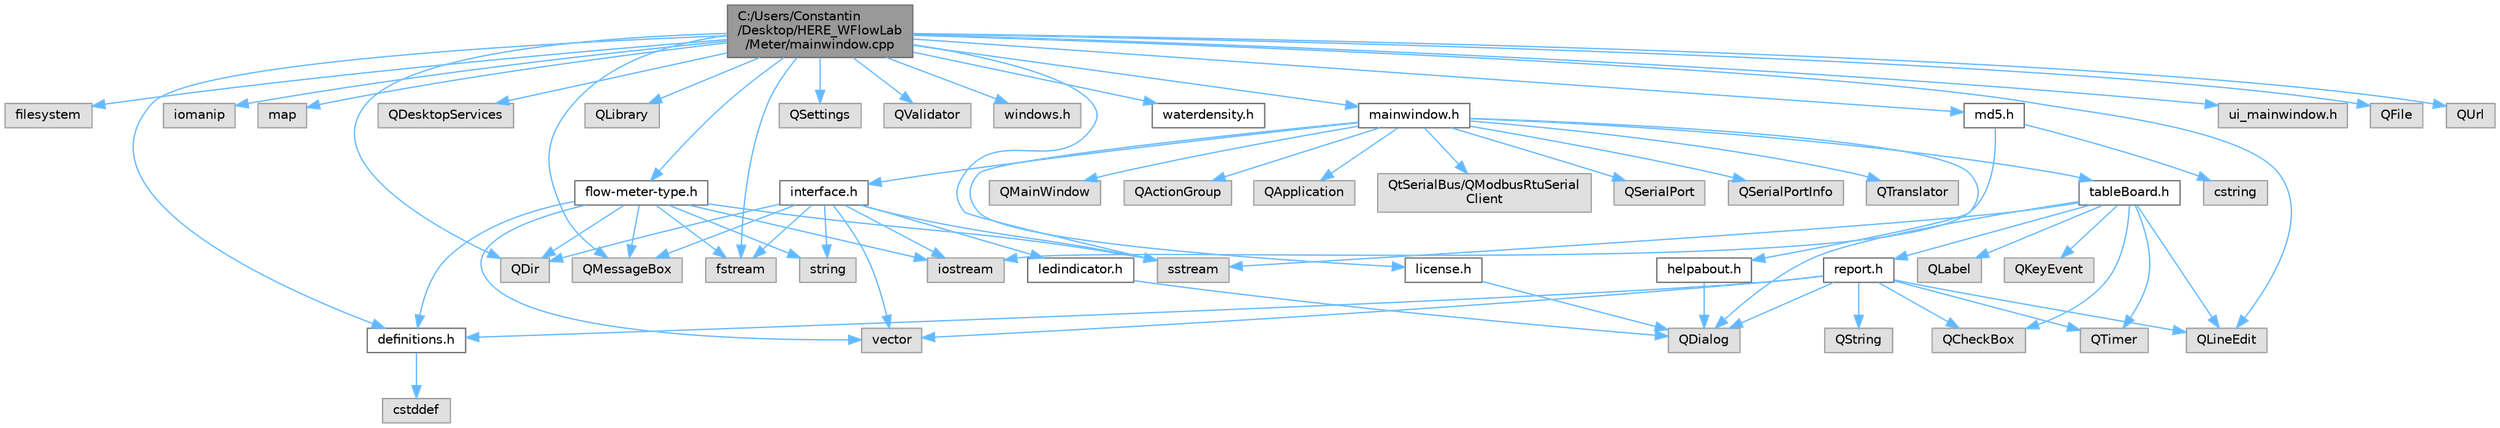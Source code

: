 digraph "C:/Users/Constantin/Desktop/HERE_WFlowLab/Meter/mainwindow.cpp"
{
 // LATEX_PDF_SIZE
  bgcolor="transparent";
  edge [fontname=Helvetica,fontsize=10,labelfontname=Helvetica,labelfontsize=10];
  node [fontname=Helvetica,fontsize=10,shape=box,height=0.2,width=0.4];
  Node1 [id="Node000001",label="C:/Users/Constantin\l/Desktop/HERE_WFlowLab\l/Meter/mainwindow.cpp",height=0.2,width=0.4,color="gray40", fillcolor="grey60", style="filled", fontcolor="black",tooltip="Implementation file for the MainWindow class."];
  Node1 -> Node2 [id="edge70_Node000001_Node000002",color="steelblue1",style="solid",tooltip=" "];
  Node2 [id="Node000002",label="filesystem",height=0.2,width=0.4,color="grey60", fillcolor="#E0E0E0", style="filled",tooltip=" "];
  Node1 -> Node3 [id="edge71_Node000001_Node000003",color="steelblue1",style="solid",tooltip=" "];
  Node3 [id="Node000003",label="fstream",height=0.2,width=0.4,color="grey60", fillcolor="#E0E0E0", style="filled",tooltip=" "];
  Node1 -> Node4 [id="edge72_Node000001_Node000004",color="steelblue1",style="solid",tooltip=" "];
  Node4 [id="Node000004",label="iomanip",height=0.2,width=0.4,color="grey60", fillcolor="#E0E0E0", style="filled",tooltip=" "];
  Node1 -> Node5 [id="edge73_Node000001_Node000005",color="steelblue1",style="solid",tooltip=" "];
  Node5 [id="Node000005",label="map",height=0.2,width=0.4,color="grey60", fillcolor="#E0E0E0", style="filled",tooltip=" "];
  Node1 -> Node6 [id="edge74_Node000001_Node000006",color="steelblue1",style="solid",tooltip=" "];
  Node6 [id="Node000006",label="sstream",height=0.2,width=0.4,color="grey60", fillcolor="#E0E0E0", style="filled",tooltip=" "];
  Node1 -> Node7 [id="edge75_Node000001_Node000007",color="steelblue1",style="solid",tooltip=" "];
  Node7 [id="Node000007",label="QDesktopServices",height=0.2,width=0.4,color="grey60", fillcolor="#E0E0E0", style="filled",tooltip=" "];
  Node1 -> Node8 [id="edge76_Node000001_Node000008",color="steelblue1",style="solid",tooltip=" "];
  Node8 [id="Node000008",label="QDir",height=0.2,width=0.4,color="grey60", fillcolor="#E0E0E0", style="filled",tooltip=" "];
  Node1 -> Node9 [id="edge77_Node000001_Node000009",color="steelblue1",style="solid",tooltip=" "];
  Node9 [id="Node000009",label="QLibrary",height=0.2,width=0.4,color="grey60", fillcolor="#E0E0E0", style="filled",tooltip=" "];
  Node1 -> Node10 [id="edge78_Node000001_Node000010",color="steelblue1",style="solid",tooltip=" "];
  Node10 [id="Node000010",label="QLineEdit",height=0.2,width=0.4,color="grey60", fillcolor="#E0E0E0", style="filled",tooltip=" "];
  Node1 -> Node11 [id="edge79_Node000001_Node000011",color="steelblue1",style="solid",tooltip=" "];
  Node11 [id="Node000011",label="QMessageBox",height=0.2,width=0.4,color="grey60", fillcolor="#E0E0E0", style="filled",tooltip=" "];
  Node1 -> Node12 [id="edge80_Node000001_Node000012",color="steelblue1",style="solid",tooltip=" "];
  Node12 [id="Node000012",label="QSettings",height=0.2,width=0.4,color="grey60", fillcolor="#E0E0E0", style="filled",tooltip=" "];
  Node1 -> Node13 [id="edge81_Node000001_Node000013",color="steelblue1",style="solid",tooltip=" "];
  Node13 [id="Node000013",label="QValidator",height=0.2,width=0.4,color="grey60", fillcolor="#E0E0E0", style="filled",tooltip=" "];
  Node1 -> Node14 [id="edge82_Node000001_Node000014",color="steelblue1",style="solid",tooltip=" "];
  Node14 [id="Node000014",label="windows.h",height=0.2,width=0.4,color="grey60", fillcolor="#E0E0E0", style="filled",tooltip=" "];
  Node1 -> Node15 [id="edge83_Node000001_Node000015",color="steelblue1",style="solid",tooltip=" "];
  Node15 [id="Node000015",label="definitions.h",height=0.2,width=0.4,color="grey40", fillcolor="white", style="filled",URL="$definitions_8h.html",tooltip="Header file containing constants and definitions for the project."];
  Node15 -> Node16 [id="edge84_Node000015_Node000016",color="steelblue1",style="solid",tooltip=" "];
  Node16 [id="Node000016",label="cstddef",height=0.2,width=0.4,color="grey60", fillcolor="#E0E0E0", style="filled",tooltip=" "];
  Node1 -> Node17 [id="edge85_Node000001_Node000017",color="steelblue1",style="solid",tooltip=" "];
  Node17 [id="Node000017",label="waterdensity.h",height=0.2,width=0.4,color="grey40", fillcolor="white", style="filled",URL="$waterdensity_8h.html",tooltip="Header file for water density calculations."];
  Node1 -> Node18 [id="edge86_Node000001_Node000018",color="steelblue1",style="solid",tooltip=" "];
  Node18 [id="Node000018",label="flow-meter-type.h",height=0.2,width=0.4,color="grey40", fillcolor="white", style="filled",URL="$flow-meter-type_8h.html",tooltip="Header file defining enums for flow meter types."];
  Node18 -> Node8 [id="edge87_Node000018_Node000008",color="steelblue1",style="solid",tooltip=" "];
  Node18 -> Node11 [id="edge88_Node000018_Node000011",color="steelblue1",style="solid",tooltip=" "];
  Node18 -> Node19 [id="edge89_Node000018_Node000019",color="steelblue1",style="solid",tooltip=" "];
  Node19 [id="Node000019",label="iostream",height=0.2,width=0.4,color="grey60", fillcolor="#E0E0E0", style="filled",tooltip=" "];
  Node18 -> Node3 [id="edge90_Node000018_Node000003",color="steelblue1",style="solid",tooltip=" "];
  Node18 -> Node6 [id="edge91_Node000018_Node000006",color="steelblue1",style="solid",tooltip=" "];
  Node18 -> Node20 [id="edge92_Node000018_Node000020",color="steelblue1",style="solid",tooltip=" "];
  Node20 [id="Node000020",label="vector",height=0.2,width=0.4,color="grey60", fillcolor="#E0E0E0", style="filled",tooltip=" "];
  Node18 -> Node21 [id="edge93_Node000018_Node000021",color="steelblue1",style="solid",tooltip=" "];
  Node21 [id="Node000021",label="string",height=0.2,width=0.4,color="grey60", fillcolor="#E0E0E0", style="filled",tooltip=" "];
  Node18 -> Node15 [id="edge94_Node000018_Node000015",color="steelblue1",style="solid",tooltip=" "];
  Node1 -> Node22 [id="edge95_Node000001_Node000022",color="steelblue1",style="solid",tooltip=" "];
  Node22 [id="Node000022",label="mainwindow.h",height=0.2,width=0.4,color="grey40", fillcolor="white", style="filled",URL="$mainwindow_8h.html",tooltip="Header file for the MainWindow class."];
  Node22 -> Node23 [id="edge96_Node000022_Node000023",color="steelblue1",style="solid",tooltip=" "];
  Node23 [id="Node000023",label="QMainWindow",height=0.2,width=0.4,color="grey60", fillcolor="#E0E0E0", style="filled",tooltip=" "];
  Node22 -> Node24 [id="edge97_Node000022_Node000024",color="steelblue1",style="solid",tooltip=" "];
  Node24 [id="Node000024",label="QActionGroup",height=0.2,width=0.4,color="grey60", fillcolor="#E0E0E0", style="filled",tooltip=" "];
  Node22 -> Node25 [id="edge98_Node000022_Node000025",color="steelblue1",style="solid",tooltip=" "];
  Node25 [id="Node000025",label="QApplication",height=0.2,width=0.4,color="grey60", fillcolor="#E0E0E0", style="filled",tooltip=" "];
  Node22 -> Node26 [id="edge99_Node000022_Node000026",color="steelblue1",style="solid",tooltip=" "];
  Node26 [id="Node000026",label="QtSerialBus/QModbusRtuSerial\lClient",height=0.2,width=0.4,color="grey60", fillcolor="#E0E0E0", style="filled",tooltip=" "];
  Node22 -> Node27 [id="edge100_Node000022_Node000027",color="steelblue1",style="solid",tooltip=" "];
  Node27 [id="Node000027",label="QSerialPort",height=0.2,width=0.4,color="grey60", fillcolor="#E0E0E0", style="filled",tooltip=" "];
  Node22 -> Node28 [id="edge101_Node000022_Node000028",color="steelblue1",style="solid",tooltip=" "];
  Node28 [id="Node000028",label="QSerialPortInfo",height=0.2,width=0.4,color="grey60", fillcolor="#E0E0E0", style="filled",tooltip=" "];
  Node22 -> Node29 [id="edge102_Node000022_Node000029",color="steelblue1",style="solid",tooltip=" "];
  Node29 [id="Node000029",label="QTranslator",height=0.2,width=0.4,color="grey60", fillcolor="#E0E0E0", style="filled",tooltip=" "];
  Node22 -> Node30 [id="edge103_Node000022_Node000030",color="steelblue1",style="solid",tooltip=" "];
  Node30 [id="Node000030",label="tableBoard.h",height=0.2,width=0.4,color="grey40", fillcolor="white", style="filled",URL="$table_board_8h.html",tooltip="Header file for the TableBoard class."];
  Node30 -> Node31 [id="edge104_Node000030_Node000031",color="steelblue1",style="solid",tooltip=" "];
  Node31 [id="Node000031",label="QDialog",height=0.2,width=0.4,color="grey60", fillcolor="#E0E0E0", style="filled",tooltip=" "];
  Node30 -> Node10 [id="edge105_Node000030_Node000010",color="steelblue1",style="solid",tooltip=" "];
  Node30 -> Node32 [id="edge106_Node000030_Node000032",color="steelblue1",style="solid",tooltip=" "];
  Node32 [id="Node000032",label="QLabel",height=0.2,width=0.4,color="grey60", fillcolor="#E0E0E0", style="filled",tooltip=" "];
  Node30 -> Node33 [id="edge107_Node000030_Node000033",color="steelblue1",style="solid",tooltip=" "];
  Node33 [id="Node000033",label="QCheckBox",height=0.2,width=0.4,color="grey60", fillcolor="#E0E0E0", style="filled",tooltip=" "];
  Node30 -> Node34 [id="edge108_Node000030_Node000034",color="steelblue1",style="solid",tooltip=" "];
  Node34 [id="Node000034",label="QKeyEvent",height=0.2,width=0.4,color="grey60", fillcolor="#E0E0E0", style="filled",tooltip=" "];
  Node30 -> Node35 [id="edge109_Node000030_Node000035",color="steelblue1",style="solid",tooltip=" "];
  Node35 [id="Node000035",label="QTimer",height=0.2,width=0.4,color="grey60", fillcolor="#E0E0E0", style="filled",tooltip=" "];
  Node30 -> Node6 [id="edge110_Node000030_Node000006",color="steelblue1",style="solid",tooltip=" "];
  Node30 -> Node36 [id="edge111_Node000030_Node000036",color="steelblue1",style="solid",tooltip=" "];
  Node36 [id="Node000036",label="report.h",height=0.2,width=0.4,color="grey40", fillcolor="white", style="filled",URL="$report_8h.html",tooltip="Header file for the ReportMeasurements class."];
  Node36 -> Node31 [id="edge112_Node000036_Node000031",color="steelblue1",style="solid",tooltip=" "];
  Node36 -> Node33 [id="edge113_Node000036_Node000033",color="steelblue1",style="solid",tooltip=" "];
  Node36 -> Node10 [id="edge114_Node000036_Node000010",color="steelblue1",style="solid",tooltip=" "];
  Node36 -> Node37 [id="edge115_Node000036_Node000037",color="steelblue1",style="solid",tooltip=" "];
  Node37 [id="Node000037",label="QString",height=0.2,width=0.4,color="grey60", fillcolor="#E0E0E0", style="filled",tooltip=" "];
  Node36 -> Node35 [id="edge116_Node000036_Node000035",color="steelblue1",style="solid",tooltip=" "];
  Node36 -> Node20 [id="edge117_Node000036_Node000020",color="steelblue1",style="solid",tooltip=" "];
  Node36 -> Node15 [id="edge118_Node000036_Node000015",color="steelblue1",style="solid",tooltip=" "];
  Node22 -> Node38 [id="edge119_Node000022_Node000038",color="steelblue1",style="solid",tooltip=" "];
  Node38 [id="Node000038",label="license.h",height=0.2,width=0.4,color="grey40", fillcolor="white", style="filled",URL="$license_8h.html",tooltip="Declaration of the License class."];
  Node38 -> Node31 [id="edge120_Node000038_Node000031",color="steelblue1",style="solid",tooltip=" "];
  Node22 -> Node39 [id="edge121_Node000022_Node000039",color="steelblue1",style="solid",tooltip=" "];
  Node39 [id="Node000039",label="helpabout.h",height=0.2,width=0.4,color="grey40", fillcolor="white", style="filled",URL="$helpabout_8h.html",tooltip="Header file for HelpAbout dialog."];
  Node39 -> Node31 [id="edge122_Node000039_Node000031",color="steelblue1",style="solid",tooltip=" "];
  Node22 -> Node40 [id="edge123_Node000022_Node000040",color="steelblue1",style="solid",tooltip=" "];
  Node40 [id="Node000040",label="interface.h",height=0.2,width=0.4,color="grey40", fillcolor="white", style="filled",URL="$interface_8h.html",tooltip="Header file for the Interface class."];
  Node40 -> Node8 [id="edge124_Node000040_Node000008",color="steelblue1",style="solid",tooltip=" "];
  Node40 -> Node11 [id="edge125_Node000040_Node000011",color="steelblue1",style="solid",tooltip=" "];
  Node40 -> Node19 [id="edge126_Node000040_Node000019",color="steelblue1",style="solid",tooltip=" "];
  Node40 -> Node3 [id="edge127_Node000040_Node000003",color="steelblue1",style="solid",tooltip=" "];
  Node40 -> Node6 [id="edge128_Node000040_Node000006",color="steelblue1",style="solid",tooltip=" "];
  Node40 -> Node20 [id="edge129_Node000040_Node000020",color="steelblue1",style="solid",tooltip=" "];
  Node40 -> Node21 [id="edge130_Node000040_Node000021",color="steelblue1",style="solid",tooltip=" "];
  Node40 -> Node41 [id="edge131_Node000040_Node000041",color="steelblue1",style="solid",tooltip=" "];
  Node41 [id="Node000041",label="ledindicator.h",height=0.2,width=0.4,color="grey40", fillcolor="white", style="filled",URL="$ledindicator_8h.html",tooltip="Header file for the LedIndicator class."];
  Node41 -> Node31 [id="edge132_Node000041_Node000031",color="steelblue1",style="solid",tooltip=" "];
  Node1 -> Node42 [id="edge133_Node000001_Node000042",color="steelblue1",style="solid",tooltip=" "];
  Node42 [id="Node000042",label="md5.h",height=0.2,width=0.4,color="grey40", fillcolor="white", style="filled",URL="$md5_8h.html",tooltip="Header file for the MD5 class."];
  Node42 -> Node43 [id="edge134_Node000042_Node000043",color="steelblue1",style="solid",tooltip=" "];
  Node43 [id="Node000043",label="cstring",height=0.2,width=0.4,color="grey60", fillcolor="#E0E0E0", style="filled",tooltip=" "];
  Node42 -> Node19 [id="edge135_Node000042_Node000019",color="steelblue1",style="solid",tooltip=" "];
  Node1 -> Node44 [id="edge136_Node000001_Node000044",color="steelblue1",style="solid",tooltip=" "];
  Node44 [id="Node000044",label="ui_mainwindow.h",height=0.2,width=0.4,color="grey60", fillcolor="#E0E0E0", style="filled",tooltip=" "];
  Node1 -> Node45 [id="edge137_Node000001_Node000045",color="steelblue1",style="solid",tooltip=" "];
  Node45 [id="Node000045",label="QFile",height=0.2,width=0.4,color="grey60", fillcolor="#E0E0E0", style="filled",tooltip=" "];
  Node1 -> Node46 [id="edge138_Node000001_Node000046",color="steelblue1",style="solid",tooltip=" "];
  Node46 [id="Node000046",label="QUrl",height=0.2,width=0.4,color="grey60", fillcolor="#E0E0E0", style="filled",tooltip=" "];
}

